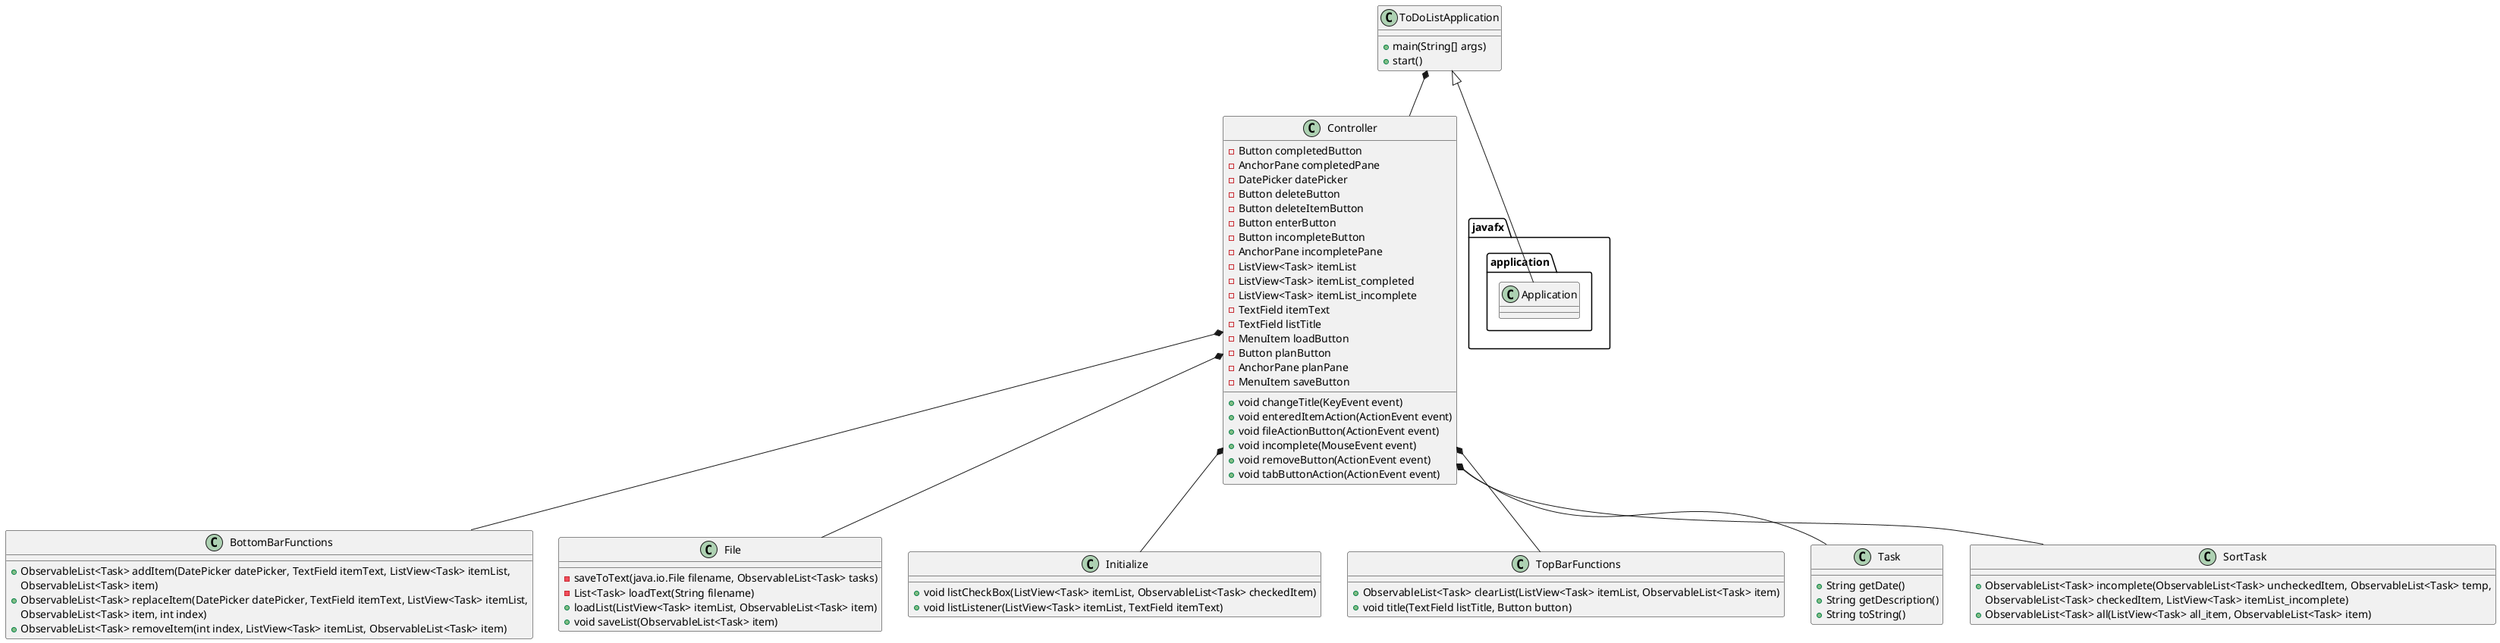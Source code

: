 @startuml

class ToDoListApplication {
    +main(String[] args)
    +start()
        'this method will load the fxml file'
        'it will also create a scene with its title'
        'catch all the exception errors and prints them'
}

class Controller {
    'attributes'
        -Button completedButton
        -AnchorPane completedPane
        -DatePicker datePicker
        -Button deleteButton
        -Button deleteItemButton
        -Button enterButton
        -Button incompleteButton
        -AnchorPane incompletePane
        -ListView<Task> itemList
        -ListView<Task> itemList_completed
        -ListView<Task> itemList_incomplete
        -TextField itemText
        -TextField listTitle
        -MenuItem loadButton
        -Button planButton
        -AnchorPane planPane
        -MenuItem saveButton

    'methods'
        'This method will make the title text field change-able
        +void changeTitle(KeyEvent event)
        'This method will read the input and show it into the list view
        +void enteredItemAction(ActionEvent event)
        'This method is responsible for saving and loading a file
        +void fileActionButton(ActionEvent event)
        'This method is responsible for sorting the incomplete tasks
        +void incomplete(MouseEvent event)
        'This method is responsible for removing an item/s on the list view and array list
        +void removeButton(ActionEvent event)
        'This method is responsible for showing the anchor pane when a corresponding button is clicked
        +void tabButtonAction(ActionEvent event)
}

class BottomBarFunctions {
    'methods:
    'This method is responsible for adding an item into the list
    +ObservableList<Task> addItem(DatePicker datePicker, TextField itemText, ListView<Task> itemList,
    ObservableList<Task> item)
    'This method is responsible for replacing/overwriting an item from the list
    +ObservableList<Task> replaceItem(DatePicker datePicker, TextField itemText, ListView<Task> itemList,
    ObservableList<Task> item, int index)
    'This method is responsible for removing an item from the list
    +ObservableList<Task> removeItem(int index, ListView<Task> itemList, ObservableList<Task> item)
}

class File {
    'methods:
    'This is a helper method for saveList method
    -saveToText(java.io.File filename, ObservableList<Task> tasks)
    'This is a helper method for the loadList method
    -List<Task> loadText(String filename)
    'This method is responsible for loading a file and reading the input
    +loadList(ListView<Task> itemList, ObservableList<Task> item)
    'This method is responsible for saving a file and writing the output into the file
    +void saveList(ObservableList<Task> item)
}

class Initialize {
    'methods:
    'This method will be used when initializing the application. This will show check boxes on the listview
    +void listCheckBox(ListView<Task> itemList, ObservableList<Task> checkedItem)
    'This method will be used for putting the selected item into the text field
    +void listListener(ListView<Task> itemList, TextField itemText)
}

class TopBarFunctions {
    'methods:
    'This method is responsible for clearing all the items from the list
    +ObservableList<Task> clearList(ListView<Task> itemList, ObservableList<Task> item)
    'This method is responsible for updating the title of the list
    +void title(TextField listTitle, Button button)
}

class Task {
    'methods:
    'This method is responsible for storing the date from the date picker
    +String getDate()
    'This method is responsible for storing the text written on the text field
    +String getDescription()
    'This method is responsible for showing the output from the collected data
    +String toString()
}

class SortTask {
    'methods:
    'This method is responsible for sorting the unchecked items and store it into a list
    +ObservableList<Task> incomplete(ObservableList<Task> uncheckedItem, ObservableList<Task> temp,
                                ObservableList<Task> checkedItem, ListView<Task> itemList_incomplete)
    'This method will get all the items from the list view, so it can be showed on the "all" tab`
    +ObservableList<Task> all(ListView<Task> all_item, ObservableList<Task> item)
}

ToDoListApplication <|-- javafx.application.Application
ToDoListApplication *-- Controller
Controller *-- BottomBarFunctions
Controller *-- File
Controller *-- Initialize
Controller *-- TopBarFunctions
Controller *-- Task
Controller *-- SortTask
@enduml